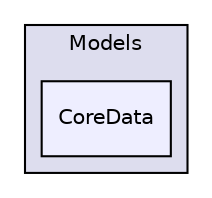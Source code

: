 digraph "/Volumes/UserData/Dev/woda-iphone/Sources/Models/CoreData" {
  compound=true
  node [ fontsize="10", fontname="Helvetica"];
  edge [ labelfontsize="10", labelfontname="Helvetica"];
  subgraph clusterdir_85bcaa6c393378bb59e2d27ab4b775eb {
    graph [ bgcolor="#ddddee", pencolor="black", label="Models" fontname="Helvetica", fontsize="10", URL="dir_85bcaa6c393378bb59e2d27ab4b775eb.html"]
  dir_1724cbc850a6b9b8aa89780cce0755b8 [shape=box, label="CoreData", style="filled", fillcolor="#eeeeff", pencolor="black", URL="dir_1724cbc850a6b9b8aa89780cce0755b8.html"];
  }
}
